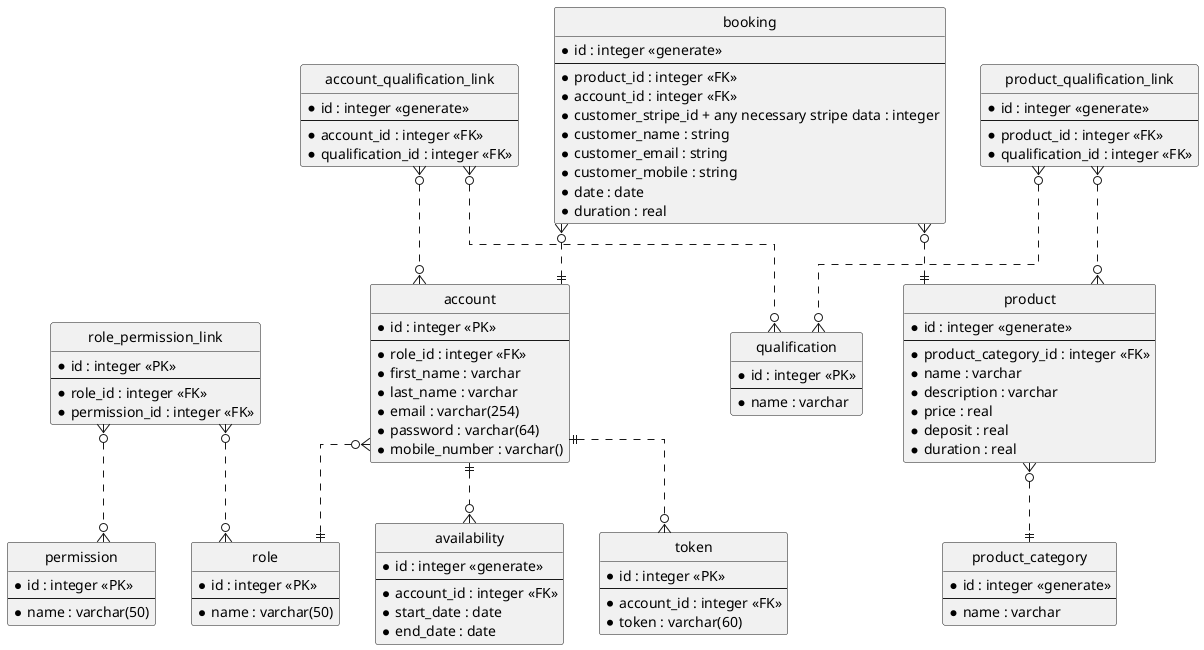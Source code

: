 @startuml

' ** Config **

' hide the spot
hide circle

' avoid problems with angled crows feet
skinparam linetype ortho

' ** Entities **

entity "account" as account {
    *id : integer <<PK>>
    --
    *role_id : integer <<FK>>
    *first_name : varchar
    *last_name : varchar
    *email : varchar(254)
    *password : varchar(64)
    *mobile_number : varchar()
}

entity "role" as role {
    *id : integer <<PK>>
    --
    *name : varchar(50)
}

entity "permission" as permission {
    *id : integer <<PK>>
    --
    *name : varchar(50)
}

entity "role_permission_link" as role_permission_link {
    *id : integer <<PK>>
    --
    *role_id : integer <<FK>>
    *permission_id : integer <<FK>>
}

entity "token" as token {
    *id : integer <<PK>>
    --
    *account_id : integer <<FK>>
    *token : varchar(60)
}

entity "product" as product {
    *id : integer <<generate>>
    --
    *product_category_id : integer <<FK>>
    *name : varchar
    *description : varchar
    *price : real
    *deposit : real
    *duration : real
}

entity "qualification" as qualification {
    *id : integer <<PK>>
    --
    *name : varchar
}

entity "product_qualification_link" as product_qualification_link {
    *id : integer <<generate>>
    --
    *product_id : integer <<FK>>
    *qualification_id : integer <<FK>>
}

entity "account_qualification_link" as account_qualification_link {
    *id : integer <<generate>>
    --
    *account_id : integer <<FK>>
    *qualification_id : integer <<FK>>
}

entity "product_category" as product_category {
    *id : integer <<generate>>
    --
    *name : varchar
}

entity "booking" as booking {
    *id : integer <<generate>>
    --
    *product_id : integer <<FK>>
    *account_id : integer <<FK>>
    *customer_stripe_id + any necessary stripe data : integer
    *customer_name : string
    *customer_email : string
    *customer_mobile : string
    *date : date
    *duration : real
}

entity "availability" as availability {
    *id : integer <<generate>>
    --
    *account_id : integer <<FK>>
    *start_date : date
    *end_date : date
}

' ** Entity Relationships **

' Zero or One:  |o..
' Exactly One:  ||..
' Zero or Many: }o..
' One or Many:  }|..

account }o..|| role
account ||..o{ token
account ||..o{ availability

role_permission_link }o..o{ role
role_permission_link }o..o{ permission

product_qualification_link }o..o{ product
product_qualification_link }o..o{ qualification

account_qualification_link }o..o{ account
account_qualification_link }o..o{ qualification

product }o..|| product_category

booking }o..|| product

booking }o..|| account

@enduml
